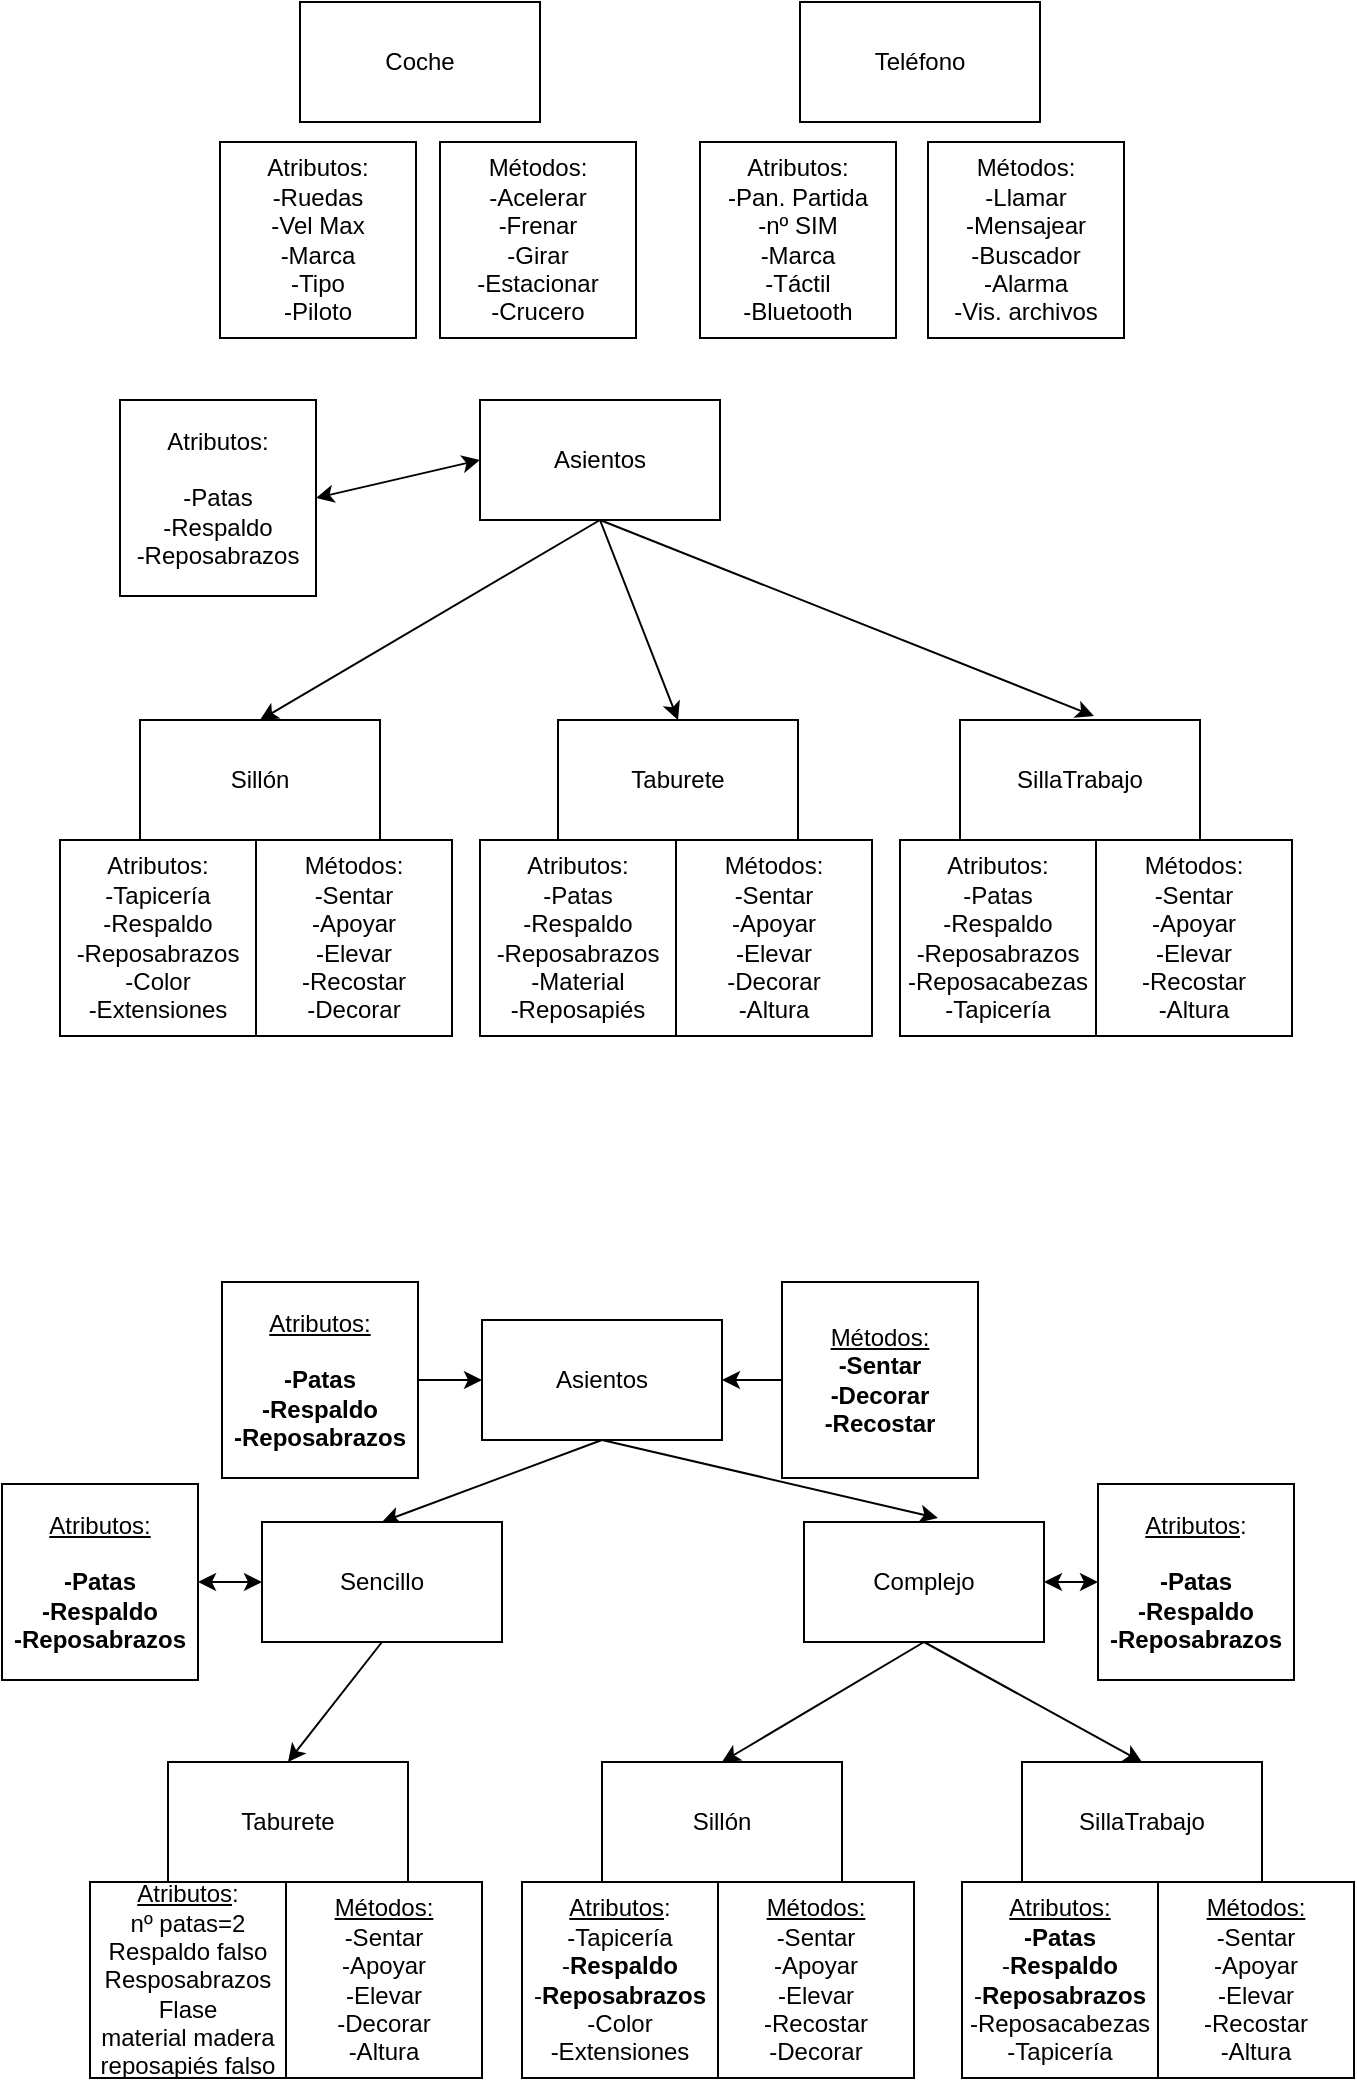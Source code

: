 <mxfile version="21.3.3" type="github">
  <diagram name="Página-1" id="JF62aDmXGBQrECQdjmxv">
    <mxGraphModel dx="671" dy="505" grid="1" gridSize="10" guides="1" tooltips="1" connect="1" arrows="1" fold="1" page="1" pageScale="1" pageWidth="827" pageHeight="1169" math="0" shadow="0">
      <root>
        <mxCell id="0" />
        <mxCell id="1" parent="0" />
        <mxCell id="LAdf2akdcfNzkBihXBSN-1" value="Coche" style="rounded=0;whiteSpace=wrap;html=1;" vertex="1" parent="1">
          <mxGeometry x="200" y="10" width="120" height="60" as="geometry" />
        </mxCell>
        <mxCell id="LAdf2akdcfNzkBihXBSN-2" value="Teléfono" style="rounded=0;whiteSpace=wrap;html=1;" vertex="1" parent="1">
          <mxGeometry x="450" y="10" width="120" height="60" as="geometry" />
        </mxCell>
        <mxCell id="LAdf2akdcfNzkBihXBSN-7" value="&lt;div&gt;&lt;div&gt;&lt;div&gt;Atributos:&lt;/div&gt;&lt;div&gt;-Ruedas&lt;/div&gt;&lt;div&gt;-Vel Max&lt;/div&gt;&lt;div&gt;-Marca&lt;/div&gt;&lt;div&gt;-Tipo&lt;/div&gt;&lt;div&gt;-Piloto&lt;/div&gt;&lt;/div&gt;&lt;/div&gt;" style="whiteSpace=wrap;html=1;aspect=fixed;" vertex="1" parent="1">
          <mxGeometry x="160" y="80" width="98" height="98" as="geometry" />
        </mxCell>
        <mxCell id="LAdf2akdcfNzkBihXBSN-10" value="&lt;div&gt;Atributos:&lt;/div&gt;&lt;div&gt;-Pan. Partida&lt;/div&gt;&lt;div&gt;-nº SIM&lt;/div&gt;&lt;div&gt;-Marca&lt;/div&gt;&lt;div&gt;-Táctil&lt;/div&gt;&lt;div&gt;-Bluetooth&lt;/div&gt;" style="whiteSpace=wrap;html=1;aspect=fixed;" vertex="1" parent="1">
          <mxGeometry x="400" y="80" width="98" height="98" as="geometry" />
        </mxCell>
        <mxCell id="LAdf2akdcfNzkBihXBSN-11" value="&lt;div&gt;Métodos:&lt;/div&gt;&lt;div&gt;-Acelerar&lt;/div&gt;&lt;div&gt;-Frenar&lt;/div&gt;&lt;div&gt;-Girar&lt;/div&gt;&lt;div&gt;-Estacionar&lt;/div&gt;&lt;div&gt;-Crucero&lt;/div&gt;" style="whiteSpace=wrap;html=1;aspect=fixed;" vertex="1" parent="1">
          <mxGeometry x="270" y="80" width="98" height="98" as="geometry" />
        </mxCell>
        <mxCell id="LAdf2akdcfNzkBihXBSN-12" value="&lt;div&gt;Métodos:&lt;/div&gt;&lt;div&gt;-Llamar&lt;/div&gt;&lt;div&gt;-Mensajear&lt;/div&gt;&lt;div&gt;-Buscador&lt;/div&gt;&lt;div&gt;-Alarma&lt;/div&gt;&lt;div&gt;-Vis. archivos&lt;/div&gt;" style="whiteSpace=wrap;html=1;aspect=fixed;" vertex="1" parent="1">
          <mxGeometry x="514" y="80" width="98" height="98" as="geometry" />
        </mxCell>
        <mxCell id="LAdf2akdcfNzkBihXBSN-27" value="Asientos" style="rounded=0;whiteSpace=wrap;html=1;" vertex="1" parent="1">
          <mxGeometry x="290" y="209" width="120" height="60" as="geometry" />
        </mxCell>
        <mxCell id="LAdf2akdcfNzkBihXBSN-28" value="&lt;div&gt;Atributos:&lt;/div&gt;&lt;div&gt;&lt;br&gt;&lt;/div&gt;&lt;div&gt;-Patas&lt;/div&gt;&lt;div&gt;-Respaldo&lt;/div&gt;&lt;div&gt;-Reposabrazos&lt;/div&gt;" style="whiteSpace=wrap;html=1;aspect=fixed;" vertex="1" parent="1">
          <mxGeometry x="110" y="209" width="98" height="98" as="geometry" />
        </mxCell>
        <mxCell id="LAdf2akdcfNzkBihXBSN-30" value="" style="endArrow=classic;html=1;rounded=0;exitX=0.5;exitY=1;exitDx=0;exitDy=0;entryX=0.5;entryY=0;entryDx=0;entryDy=0;" edge="1" parent="1" source="LAdf2akdcfNzkBihXBSN-27" target="LAdf2akdcfNzkBihXBSN-33">
          <mxGeometry width="50" height="50" relative="1" as="geometry">
            <mxPoint x="330" y="449" as="sourcePoint" />
            <mxPoint x="270" y="349" as="targetPoint" />
          </mxGeometry>
        </mxCell>
        <mxCell id="LAdf2akdcfNzkBihXBSN-31" value="" style="endArrow=classic;html=1;rounded=0;exitX=0.5;exitY=1;exitDx=0;exitDy=0;entryX=0.5;entryY=0;entryDx=0;entryDy=0;" edge="1" parent="1" source="LAdf2akdcfNzkBihXBSN-27" target="LAdf2akdcfNzkBihXBSN-34">
          <mxGeometry width="50" height="50" relative="1" as="geometry">
            <mxPoint x="330" y="449" as="sourcePoint" />
            <mxPoint x="350" y="349" as="targetPoint" />
          </mxGeometry>
        </mxCell>
        <mxCell id="LAdf2akdcfNzkBihXBSN-32" value="" style="endArrow=classic;html=1;rounded=0;exitX=0.5;exitY=1;exitDx=0;exitDy=0;entryX=0.558;entryY=-0.033;entryDx=0;entryDy=0;entryPerimeter=0;" edge="1" parent="1" source="LAdf2akdcfNzkBihXBSN-27" target="LAdf2akdcfNzkBihXBSN-35">
          <mxGeometry width="50" height="50" relative="1" as="geometry">
            <mxPoint x="330" y="449" as="sourcePoint" />
            <mxPoint x="420" y="349" as="targetPoint" />
          </mxGeometry>
        </mxCell>
        <mxCell id="LAdf2akdcfNzkBihXBSN-33" value="Sillón" style="rounded=0;whiteSpace=wrap;html=1;" vertex="1" parent="1">
          <mxGeometry x="120" y="369" width="120" height="60" as="geometry" />
        </mxCell>
        <mxCell id="LAdf2akdcfNzkBihXBSN-34" value="Taburete" style="rounded=0;whiteSpace=wrap;html=1;" vertex="1" parent="1">
          <mxGeometry x="329" y="369" width="120" height="60" as="geometry" />
        </mxCell>
        <mxCell id="LAdf2akdcfNzkBihXBSN-35" value="SillaTrabajo" style="rounded=0;whiteSpace=wrap;html=1;" vertex="1" parent="1">
          <mxGeometry x="530" y="369" width="120" height="60" as="geometry" />
        </mxCell>
        <mxCell id="LAdf2akdcfNzkBihXBSN-36" value="&lt;div&gt;&lt;div&gt;Atributos:&lt;/div&gt;&lt;div&gt;-Tapicería&lt;/div&gt;&lt;div&gt;-Respaldo&lt;/div&gt;&lt;div&gt;-Reposabrazos&lt;/div&gt;&lt;div&gt;-Color&lt;/div&gt;&lt;div&gt;-Extensiones&lt;/div&gt;&lt;/div&gt;" style="whiteSpace=wrap;html=1;aspect=fixed;" vertex="1" parent="1">
          <mxGeometry x="80" y="429" width="98" height="98" as="geometry" />
        </mxCell>
        <mxCell id="LAdf2akdcfNzkBihXBSN-37" value="&lt;div&gt;&lt;div&gt;Métodos:&lt;/div&gt;&lt;div&gt;-Sentar&lt;/div&gt;&lt;div&gt;-Apoyar&lt;/div&gt;&lt;div&gt;-Elevar&lt;/div&gt;&lt;div&gt;-Recostar&lt;/div&gt;&lt;div&gt;-Decorar&lt;/div&gt;&lt;/div&gt;" style="whiteSpace=wrap;html=1;aspect=fixed;" vertex="1" parent="1">
          <mxGeometry x="178" y="429" width="98" height="98" as="geometry" />
        </mxCell>
        <mxCell id="LAdf2akdcfNzkBihXBSN-38" value="&lt;div&gt;&lt;div&gt;Atributos:&lt;/div&gt;&lt;div&gt;-Patas&lt;/div&gt;&lt;div&gt;-Respaldo&lt;/div&gt;&lt;div&gt;-Reposabrazos&lt;/div&gt;&lt;div&gt;-Material&lt;/div&gt;&lt;div&gt;-Reposapiés&lt;/div&gt;&lt;/div&gt;" style="whiteSpace=wrap;html=1;aspect=fixed;" vertex="1" parent="1">
          <mxGeometry x="290" y="429" width="98" height="98" as="geometry" />
        </mxCell>
        <mxCell id="LAdf2akdcfNzkBihXBSN-39" value="&lt;div&gt;&lt;div&gt;Métodos:&lt;/div&gt;&lt;div&gt;-Sentar&lt;/div&gt;&lt;div&gt;-Apoyar&lt;/div&gt;&lt;div&gt;-Elevar&lt;/div&gt;&lt;div&gt;-Decorar&lt;/div&gt;&lt;div&gt;-Altura&lt;/div&gt;&lt;/div&gt;" style="whiteSpace=wrap;html=1;aspect=fixed;" vertex="1" parent="1">
          <mxGeometry x="388" y="429" width="98" height="98" as="geometry" />
        </mxCell>
        <mxCell id="LAdf2akdcfNzkBihXBSN-42" value="&lt;div&gt;&lt;div&gt;Atributos:&lt;/div&gt;&lt;div&gt;-Patas&lt;/div&gt;&lt;div&gt;-Respaldo&lt;/div&gt;&lt;div&gt;-Reposabrazos&lt;/div&gt;&lt;div&gt;-Reposacabezas&lt;/div&gt;&lt;div&gt;-Tapicería&lt;/div&gt;&lt;/div&gt;" style="whiteSpace=wrap;html=1;aspect=fixed;" vertex="1" parent="1">
          <mxGeometry x="500" y="429" width="98" height="98" as="geometry" />
        </mxCell>
        <mxCell id="LAdf2akdcfNzkBihXBSN-43" value="&lt;div&gt;&lt;div&gt;Métodos:&lt;/div&gt;&lt;div&gt;-Sentar&lt;/div&gt;&lt;div&gt;-Apoyar&lt;/div&gt;&lt;div&gt;-Elevar&lt;/div&gt;&lt;div&gt;-Recostar&lt;/div&gt;&lt;div&gt;-Altura&lt;/div&gt;&lt;/div&gt;" style="whiteSpace=wrap;html=1;aspect=fixed;" vertex="1" parent="1">
          <mxGeometry x="598" y="429" width="98" height="98" as="geometry" />
        </mxCell>
        <mxCell id="LAdf2akdcfNzkBihXBSN-45" value="Asientos" style="rounded=0;whiteSpace=wrap;html=1;" vertex="1" parent="1">
          <mxGeometry x="291" y="669" width="120" height="60" as="geometry" />
        </mxCell>
        <mxCell id="LAdf2akdcfNzkBihXBSN-46" value="&lt;div&gt;&lt;u&gt;Atributos:&lt;/u&gt;&lt;/div&gt;&lt;div&gt;&lt;br&gt;&lt;/div&gt;&lt;div&gt;&lt;b&gt;-Patas&lt;/b&gt;&lt;/div&gt;&lt;div&gt;&lt;b&gt;-Respaldo&lt;/b&gt;&lt;/div&gt;&lt;div&gt;&lt;b&gt;-Reposabrazos&lt;/b&gt;&lt;/div&gt;" style="whiteSpace=wrap;html=1;aspect=fixed;" vertex="1" parent="1">
          <mxGeometry x="161" y="650" width="98" height="98" as="geometry" />
        </mxCell>
        <mxCell id="LAdf2akdcfNzkBihXBSN-47" value="" style="endArrow=classic;html=1;rounded=0;exitX=0.5;exitY=1;exitDx=0;exitDy=0;entryX=0.5;entryY=0;entryDx=0;entryDy=0;" edge="1" parent="1" source="LAdf2akdcfNzkBihXBSN-45" target="LAdf2akdcfNzkBihXBSN-50">
          <mxGeometry width="50" height="50" relative="1" as="geometry">
            <mxPoint x="329" y="899" as="sourcePoint" />
            <mxPoint x="269" y="799" as="targetPoint" />
          </mxGeometry>
        </mxCell>
        <mxCell id="LAdf2akdcfNzkBihXBSN-49" value="" style="endArrow=classic;html=1;rounded=0;exitX=0.5;exitY=1;exitDx=0;exitDy=0;entryX=0.558;entryY=-0.033;entryDx=0;entryDy=0;entryPerimeter=0;" edge="1" parent="1" source="LAdf2akdcfNzkBihXBSN-45" target="LAdf2akdcfNzkBihXBSN-52">
          <mxGeometry width="50" height="50" relative="1" as="geometry">
            <mxPoint x="329" y="899" as="sourcePoint" />
            <mxPoint x="419" y="799" as="targetPoint" />
          </mxGeometry>
        </mxCell>
        <mxCell id="LAdf2akdcfNzkBihXBSN-50" value="Sencillo" style="rounded=0;whiteSpace=wrap;html=1;" vertex="1" parent="1">
          <mxGeometry x="181" y="770" width="120" height="60" as="geometry" />
        </mxCell>
        <mxCell id="LAdf2akdcfNzkBihXBSN-52" value="Complejo" style="rounded=0;whiteSpace=wrap;html=1;" vertex="1" parent="1">
          <mxGeometry x="452" y="770" width="120" height="60" as="geometry" />
        </mxCell>
        <mxCell id="LAdf2akdcfNzkBihXBSN-53" value="&lt;div&gt;&lt;div style=&quot;border-color: var(--border-color);&quot;&gt;&lt;u&gt;Atributos:&lt;/u&gt;&lt;/div&gt;&lt;div style=&quot;border-color: var(--border-color);&quot;&gt;&lt;br style=&quot;border-color: var(--border-color);&quot;&gt;&lt;/div&gt;&lt;div style=&quot;border-color: var(--border-color);&quot;&gt;&lt;b&gt;-Patas&lt;/b&gt;&lt;/div&gt;&lt;div style=&quot;border-color: var(--border-color);&quot;&gt;&lt;b&gt;-Respaldo&lt;/b&gt;&lt;/div&gt;&lt;div style=&quot;border-color: var(--border-color);&quot;&gt;&lt;b&gt;-Reposabrazos&lt;/b&gt;&lt;/div&gt;&lt;/div&gt;" style="whiteSpace=wrap;html=1;aspect=fixed;" vertex="1" parent="1">
          <mxGeometry x="51" y="751" width="98" height="98" as="geometry" />
        </mxCell>
        <mxCell id="LAdf2akdcfNzkBihXBSN-57" value="&lt;div&gt;&lt;div style=&quot;border-color: var(--border-color);&quot;&gt;&lt;u&gt;Atributos&lt;/u&gt;:&lt;/div&gt;&lt;div style=&quot;border-color: var(--border-color);&quot;&gt;&lt;br style=&quot;border-color: var(--border-color);&quot;&gt;&lt;/div&gt;&lt;div style=&quot;border-color: var(--border-color);&quot;&gt;&lt;b&gt;-Patas&lt;/b&gt;&lt;/div&gt;&lt;div style=&quot;border-color: var(--border-color);&quot;&gt;&lt;b&gt;-Respaldo&lt;/b&gt;&lt;/div&gt;&lt;div style=&quot;border-color: var(--border-color);&quot;&gt;&lt;b&gt;-Reposabrazos&lt;/b&gt;&lt;/div&gt;&lt;/div&gt;" style="whiteSpace=wrap;html=1;aspect=fixed;" vertex="1" parent="1">
          <mxGeometry x="599" y="751" width="98" height="98" as="geometry" />
        </mxCell>
        <mxCell id="LAdf2akdcfNzkBihXBSN-59" value="" style="endArrow=classic;html=1;rounded=0;exitX=1;exitY=0.5;exitDx=0;exitDy=0;entryX=0;entryY=0.5;entryDx=0;entryDy=0;" edge="1" parent="1" source="LAdf2akdcfNzkBihXBSN-46" target="LAdf2akdcfNzkBihXBSN-45">
          <mxGeometry width="50" height="50" relative="1" as="geometry">
            <mxPoint x="329" y="809" as="sourcePoint" />
            <mxPoint x="299" y="689" as="targetPoint" />
          </mxGeometry>
        </mxCell>
        <mxCell id="LAdf2akdcfNzkBihXBSN-61" value="" style="endArrow=classic;startArrow=classic;html=1;rounded=0;exitX=1;exitY=0.5;exitDx=0;exitDy=0;entryX=0;entryY=0.5;entryDx=0;entryDy=0;" edge="1" parent="1" source="LAdf2akdcfNzkBihXBSN-53" target="LAdf2akdcfNzkBihXBSN-50">
          <mxGeometry width="50" height="50" relative="1" as="geometry">
            <mxPoint x="309" y="770" as="sourcePoint" />
            <mxPoint x="359" y="720" as="targetPoint" />
          </mxGeometry>
        </mxCell>
        <mxCell id="LAdf2akdcfNzkBihXBSN-63" value="" style="endArrow=classic;startArrow=classic;html=1;rounded=0;entryX=0;entryY=0.5;entryDx=0;entryDy=0;exitX=1;exitY=0.5;exitDx=0;exitDy=0;" edge="1" parent="1" source="LAdf2akdcfNzkBihXBSN-52" target="LAdf2akdcfNzkBihXBSN-57">
          <mxGeometry width="50" height="50" relative="1" as="geometry">
            <mxPoint x="578" y="797" as="sourcePoint" />
            <mxPoint x="648" y="770" as="targetPoint" />
          </mxGeometry>
        </mxCell>
        <mxCell id="LAdf2akdcfNzkBihXBSN-64" value="" style="endArrow=classic;startArrow=classic;html=1;rounded=0;exitX=1;exitY=0.5;exitDx=0;exitDy=0;entryX=0;entryY=0.5;entryDx=0;entryDy=0;" edge="1" parent="1" source="LAdf2akdcfNzkBihXBSN-28" target="LAdf2akdcfNzkBihXBSN-27">
          <mxGeometry width="50" height="50" relative="1" as="geometry">
            <mxPoint x="290" y="340" as="sourcePoint" />
            <mxPoint x="340" y="290" as="targetPoint" />
          </mxGeometry>
        </mxCell>
        <mxCell id="LAdf2akdcfNzkBihXBSN-71" value="Taburete" style="rounded=0;whiteSpace=wrap;html=1;" vertex="1" parent="1">
          <mxGeometry x="134" y="890" width="120" height="60" as="geometry" />
        </mxCell>
        <mxCell id="LAdf2akdcfNzkBihXBSN-72" value="&lt;div&gt;&lt;u&gt;Atributos&lt;/u&gt;:&lt;/div&gt;&lt;div&gt;&lt;div&gt;nº patas=2&lt;/div&gt;&lt;div&gt;Respaldo falso&lt;/div&gt;&lt;div&gt;Resposabrazos Flase&lt;/div&gt;&lt;div&gt;material madera&lt;/div&gt;&lt;div&gt;reposapiés falso&lt;/div&gt;&lt;/div&gt;" style="whiteSpace=wrap;html=1;aspect=fixed;" vertex="1" parent="1">
          <mxGeometry x="95" y="950" width="98" height="98" as="geometry" />
        </mxCell>
        <mxCell id="LAdf2akdcfNzkBihXBSN-73" value="&lt;div&gt;&lt;div&gt;&lt;u&gt;Métodos:&lt;/u&gt;&lt;/div&gt;&lt;div&gt;-Sentar&lt;/div&gt;&lt;div&gt;-Apoyar&lt;/div&gt;&lt;div&gt;-Elevar&lt;/div&gt;&lt;div&gt;-Decorar&lt;/div&gt;&lt;div&gt;-Altura&lt;/div&gt;&lt;/div&gt;" style="whiteSpace=wrap;html=1;aspect=fixed;" vertex="1" parent="1">
          <mxGeometry x="193" y="950" width="98" height="98" as="geometry" />
        </mxCell>
        <mxCell id="LAdf2akdcfNzkBihXBSN-74" value="" style="endArrow=classic;html=1;rounded=0;exitX=0.5;exitY=1;exitDx=0;exitDy=0;entryX=0.5;entryY=0;entryDx=0;entryDy=0;" edge="1" parent="1" source="LAdf2akdcfNzkBihXBSN-50" target="LAdf2akdcfNzkBihXBSN-71">
          <mxGeometry width="50" height="50" relative="1" as="geometry">
            <mxPoint x="321" y="900" as="sourcePoint" />
            <mxPoint x="371" y="850" as="targetPoint" />
          </mxGeometry>
        </mxCell>
        <mxCell id="LAdf2akdcfNzkBihXBSN-75" value="Sillón" style="rounded=0;whiteSpace=wrap;html=1;" vertex="1" parent="1">
          <mxGeometry x="351" y="890" width="120" height="60" as="geometry" />
        </mxCell>
        <mxCell id="LAdf2akdcfNzkBihXBSN-76" value="&lt;div&gt;&lt;div&gt;&lt;u&gt;Atributos&lt;/u&gt;:&lt;/div&gt;&lt;div&gt;-Tapicería&lt;/div&gt;&lt;div&gt;-&lt;b&gt;Respaldo&lt;/b&gt;&lt;/div&gt;&lt;div&gt;-&lt;b&gt;Reposabrazos&lt;/b&gt;&lt;/div&gt;&lt;div&gt;-Color&lt;/div&gt;&lt;div&gt;-Extensiones&lt;/div&gt;&lt;/div&gt;" style="whiteSpace=wrap;html=1;aspect=fixed;" vertex="1" parent="1">
          <mxGeometry x="311" y="950" width="98" height="98" as="geometry" />
        </mxCell>
        <mxCell id="LAdf2akdcfNzkBihXBSN-77" value="&lt;div&gt;&lt;div&gt;&lt;u&gt;Métodos:&lt;/u&gt;&lt;/div&gt;&lt;div&gt;-Sentar&lt;/div&gt;&lt;div&gt;-Apoyar&lt;/div&gt;&lt;div&gt;-Elevar&lt;/div&gt;&lt;div&gt;-Recostar&lt;/div&gt;&lt;div&gt;-Decorar&lt;/div&gt;&lt;/div&gt;" style="whiteSpace=wrap;html=1;aspect=fixed;" vertex="1" parent="1">
          <mxGeometry x="409" y="950" width="98" height="98" as="geometry" />
        </mxCell>
        <mxCell id="LAdf2akdcfNzkBihXBSN-78" value="SillaTrabajo" style="rounded=0;whiteSpace=wrap;html=1;" vertex="1" parent="1">
          <mxGeometry x="561" y="890" width="120" height="60" as="geometry" />
        </mxCell>
        <mxCell id="LAdf2akdcfNzkBihXBSN-79" value="&lt;div&gt;&lt;div&gt;&lt;u&gt;Atributos:&lt;/u&gt;&lt;/div&gt;&lt;div&gt;&lt;b&gt;-Patas&lt;/b&gt;&lt;/div&gt;&lt;div&gt;-&lt;b&gt;Respaldo&lt;/b&gt;&lt;/div&gt;&lt;div&gt;-&lt;b&gt;Reposabrazos&lt;/b&gt;&lt;/div&gt;&lt;div&gt;-Reposacabezas&lt;/div&gt;&lt;div&gt;-Tapicería&lt;/div&gt;&lt;/div&gt;" style="whiteSpace=wrap;html=1;aspect=fixed;" vertex="1" parent="1">
          <mxGeometry x="531" y="950" width="98" height="98" as="geometry" />
        </mxCell>
        <mxCell id="LAdf2akdcfNzkBihXBSN-80" value="&lt;div&gt;&lt;div&gt;&lt;u&gt;Métodos:&lt;/u&gt;&lt;/div&gt;&lt;div&gt;-Sentar&lt;/div&gt;&lt;div&gt;-Apoyar&lt;/div&gt;&lt;div&gt;-Elevar&lt;/div&gt;&lt;div&gt;-Recostar&lt;/div&gt;&lt;div&gt;-Altura&lt;/div&gt;&lt;/div&gt;" style="whiteSpace=wrap;html=1;aspect=fixed;" vertex="1" parent="1">
          <mxGeometry x="629" y="950" width="98" height="98" as="geometry" />
        </mxCell>
        <mxCell id="LAdf2akdcfNzkBihXBSN-81" value="" style="endArrow=classic;html=1;rounded=0;exitX=0.5;exitY=1;exitDx=0;exitDy=0;entryX=0.5;entryY=0;entryDx=0;entryDy=0;" edge="1" parent="1" source="LAdf2akdcfNzkBihXBSN-52" target="LAdf2akdcfNzkBihXBSN-75">
          <mxGeometry width="50" height="50" relative="1" as="geometry">
            <mxPoint x="311" y="1000" as="sourcePoint" />
            <mxPoint x="361" y="950" as="targetPoint" />
          </mxGeometry>
        </mxCell>
        <mxCell id="LAdf2akdcfNzkBihXBSN-83" value="" style="endArrow=classic;html=1;rounded=0;exitX=0.5;exitY=1;exitDx=0;exitDy=0;entryX=0.5;entryY=0;entryDx=0;entryDy=0;" edge="1" parent="1" source="LAdf2akdcfNzkBihXBSN-52" target="LAdf2akdcfNzkBihXBSN-78">
          <mxGeometry width="50" height="50" relative="1" as="geometry">
            <mxPoint x="311" y="1000" as="sourcePoint" />
            <mxPoint x="361" y="950" as="targetPoint" />
          </mxGeometry>
        </mxCell>
        <mxCell id="LAdf2akdcfNzkBihXBSN-84" value="&lt;div&gt;&lt;u&gt;Métodos:&lt;/u&gt;&lt;/div&gt;&lt;div&gt;&lt;b&gt;-Sentar&lt;/b&gt;&lt;/div&gt;&lt;font&gt;&lt;b&gt;-Decorar&lt;/b&gt;&lt;/font&gt;&lt;div&gt;&lt;font&gt;&lt;b&gt;-Recostar&lt;/b&gt;&lt;/font&gt;&lt;br&gt;&lt;/div&gt;" style="whiteSpace=wrap;html=1;aspect=fixed;" vertex="1" parent="1">
          <mxGeometry x="441" y="650" width="98" height="98" as="geometry" />
        </mxCell>
        <mxCell id="LAdf2akdcfNzkBihXBSN-85" value="" style="endArrow=classic;html=1;rounded=0;exitX=0;exitY=0.5;exitDx=0;exitDy=0;entryX=1;entryY=0.5;entryDx=0;entryDy=0;" edge="1" parent="1" source="LAdf2akdcfNzkBihXBSN-84" target="LAdf2akdcfNzkBihXBSN-45">
          <mxGeometry width="50" height="50" relative="1" as="geometry">
            <mxPoint x="311" y="910" as="sourcePoint" />
            <mxPoint x="361" y="860" as="targetPoint" />
          </mxGeometry>
        </mxCell>
      </root>
    </mxGraphModel>
  </diagram>
</mxfile>
